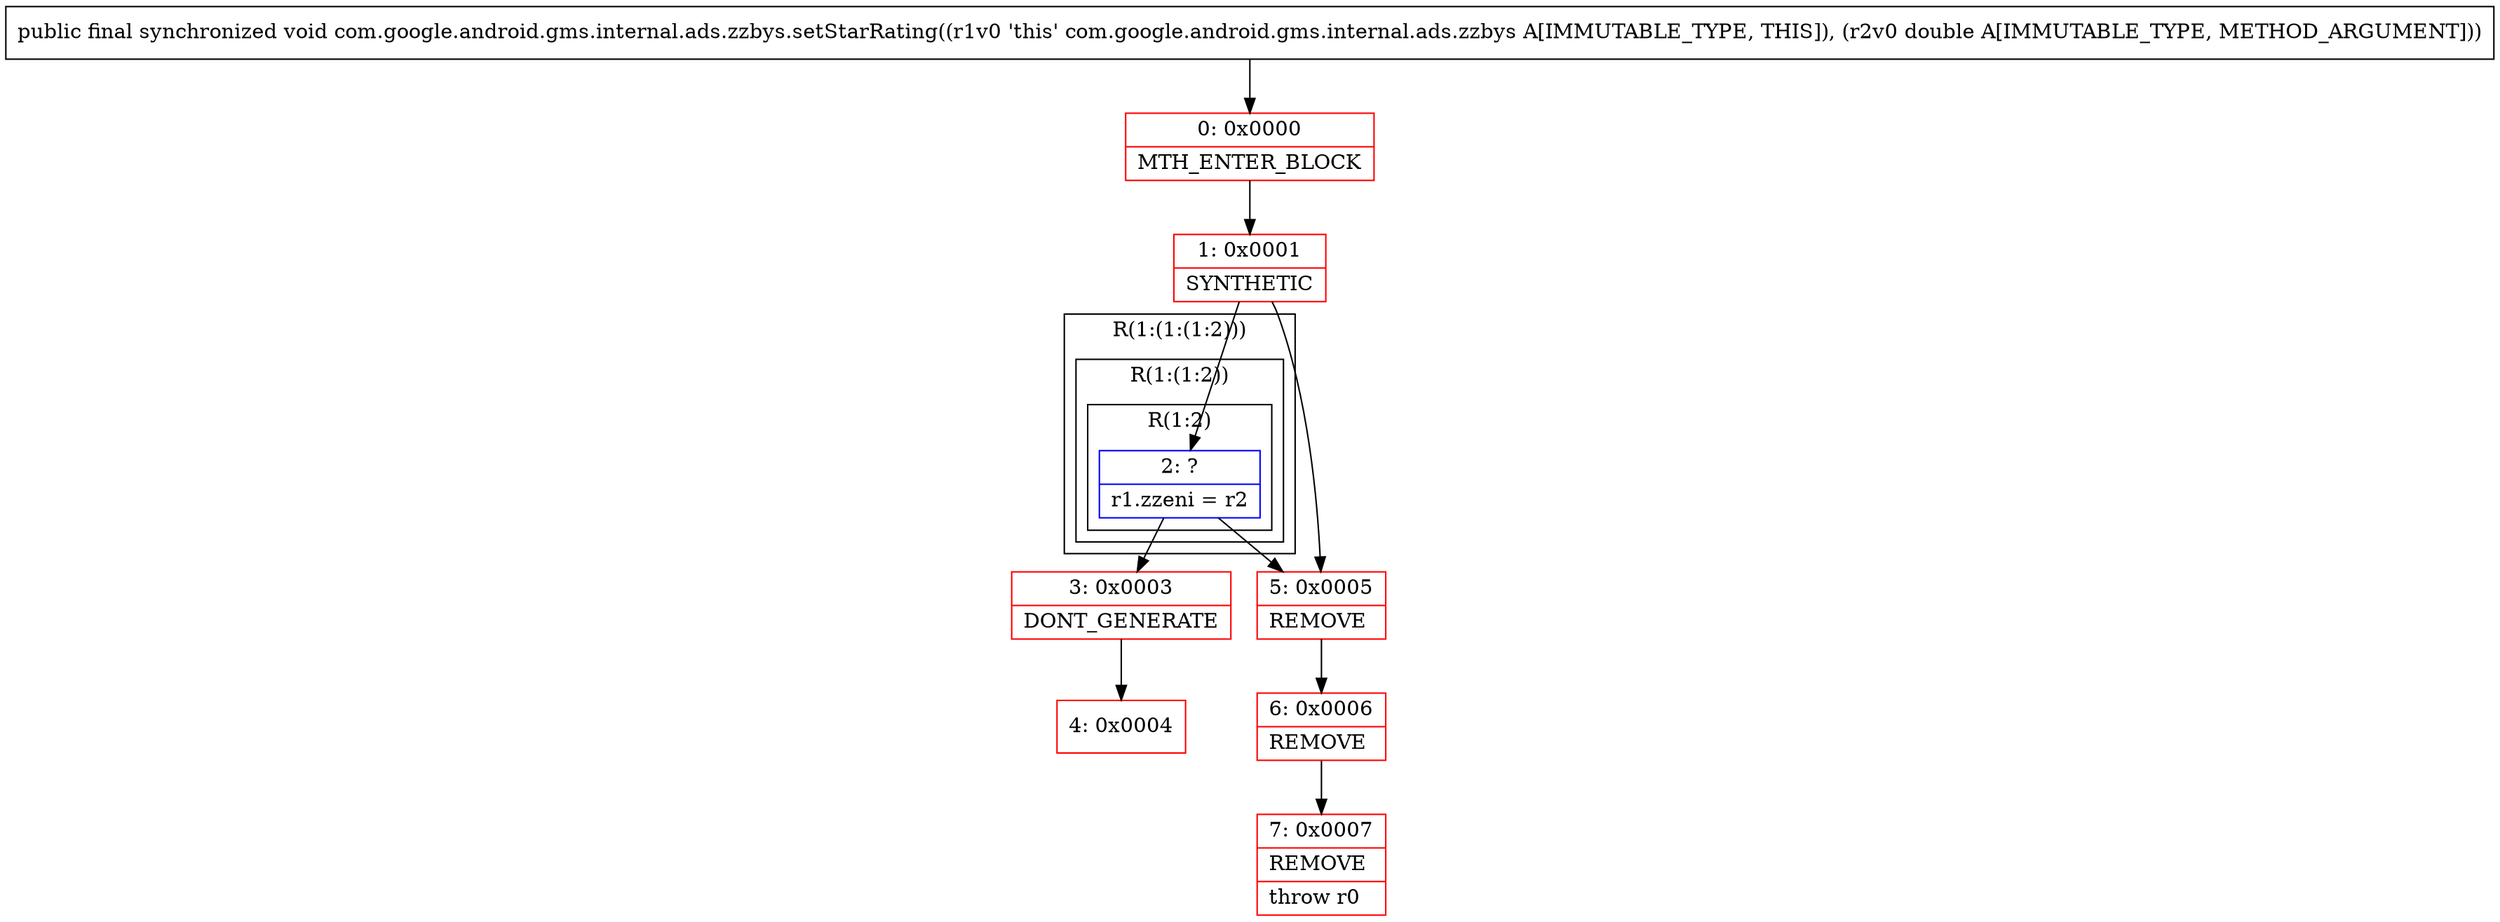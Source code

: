 digraph "CFG forcom.google.android.gms.internal.ads.zzbys.setStarRating(D)V" {
subgraph cluster_Region_1547593847 {
label = "R(1:(1:(1:2)))";
node [shape=record,color=blue];
subgraph cluster_Region_2062874064 {
label = "R(1:(1:2))";
node [shape=record,color=blue];
subgraph cluster_Region_821046689 {
label = "R(1:2)";
node [shape=record,color=blue];
Node_2 [shape=record,label="{2\:\ ?|r1.zzeni = r2\l}"];
}
}
}
Node_0 [shape=record,color=red,label="{0\:\ 0x0000|MTH_ENTER_BLOCK\l}"];
Node_1 [shape=record,color=red,label="{1\:\ 0x0001|SYNTHETIC\l}"];
Node_3 [shape=record,color=red,label="{3\:\ 0x0003|DONT_GENERATE\l}"];
Node_4 [shape=record,color=red,label="{4\:\ 0x0004}"];
Node_5 [shape=record,color=red,label="{5\:\ 0x0005|REMOVE\l}"];
Node_6 [shape=record,color=red,label="{6\:\ 0x0006|REMOVE\l}"];
Node_7 [shape=record,color=red,label="{7\:\ 0x0007|REMOVE\l|throw r0\l}"];
MethodNode[shape=record,label="{public final synchronized void com.google.android.gms.internal.ads.zzbys.setStarRating((r1v0 'this' com.google.android.gms.internal.ads.zzbys A[IMMUTABLE_TYPE, THIS]), (r2v0 double A[IMMUTABLE_TYPE, METHOD_ARGUMENT])) }"];
MethodNode -> Node_0;
Node_2 -> Node_3;
Node_2 -> Node_5;
Node_0 -> Node_1;
Node_1 -> Node_2;
Node_1 -> Node_5;
Node_3 -> Node_4;
Node_5 -> Node_6;
Node_6 -> Node_7;
}

